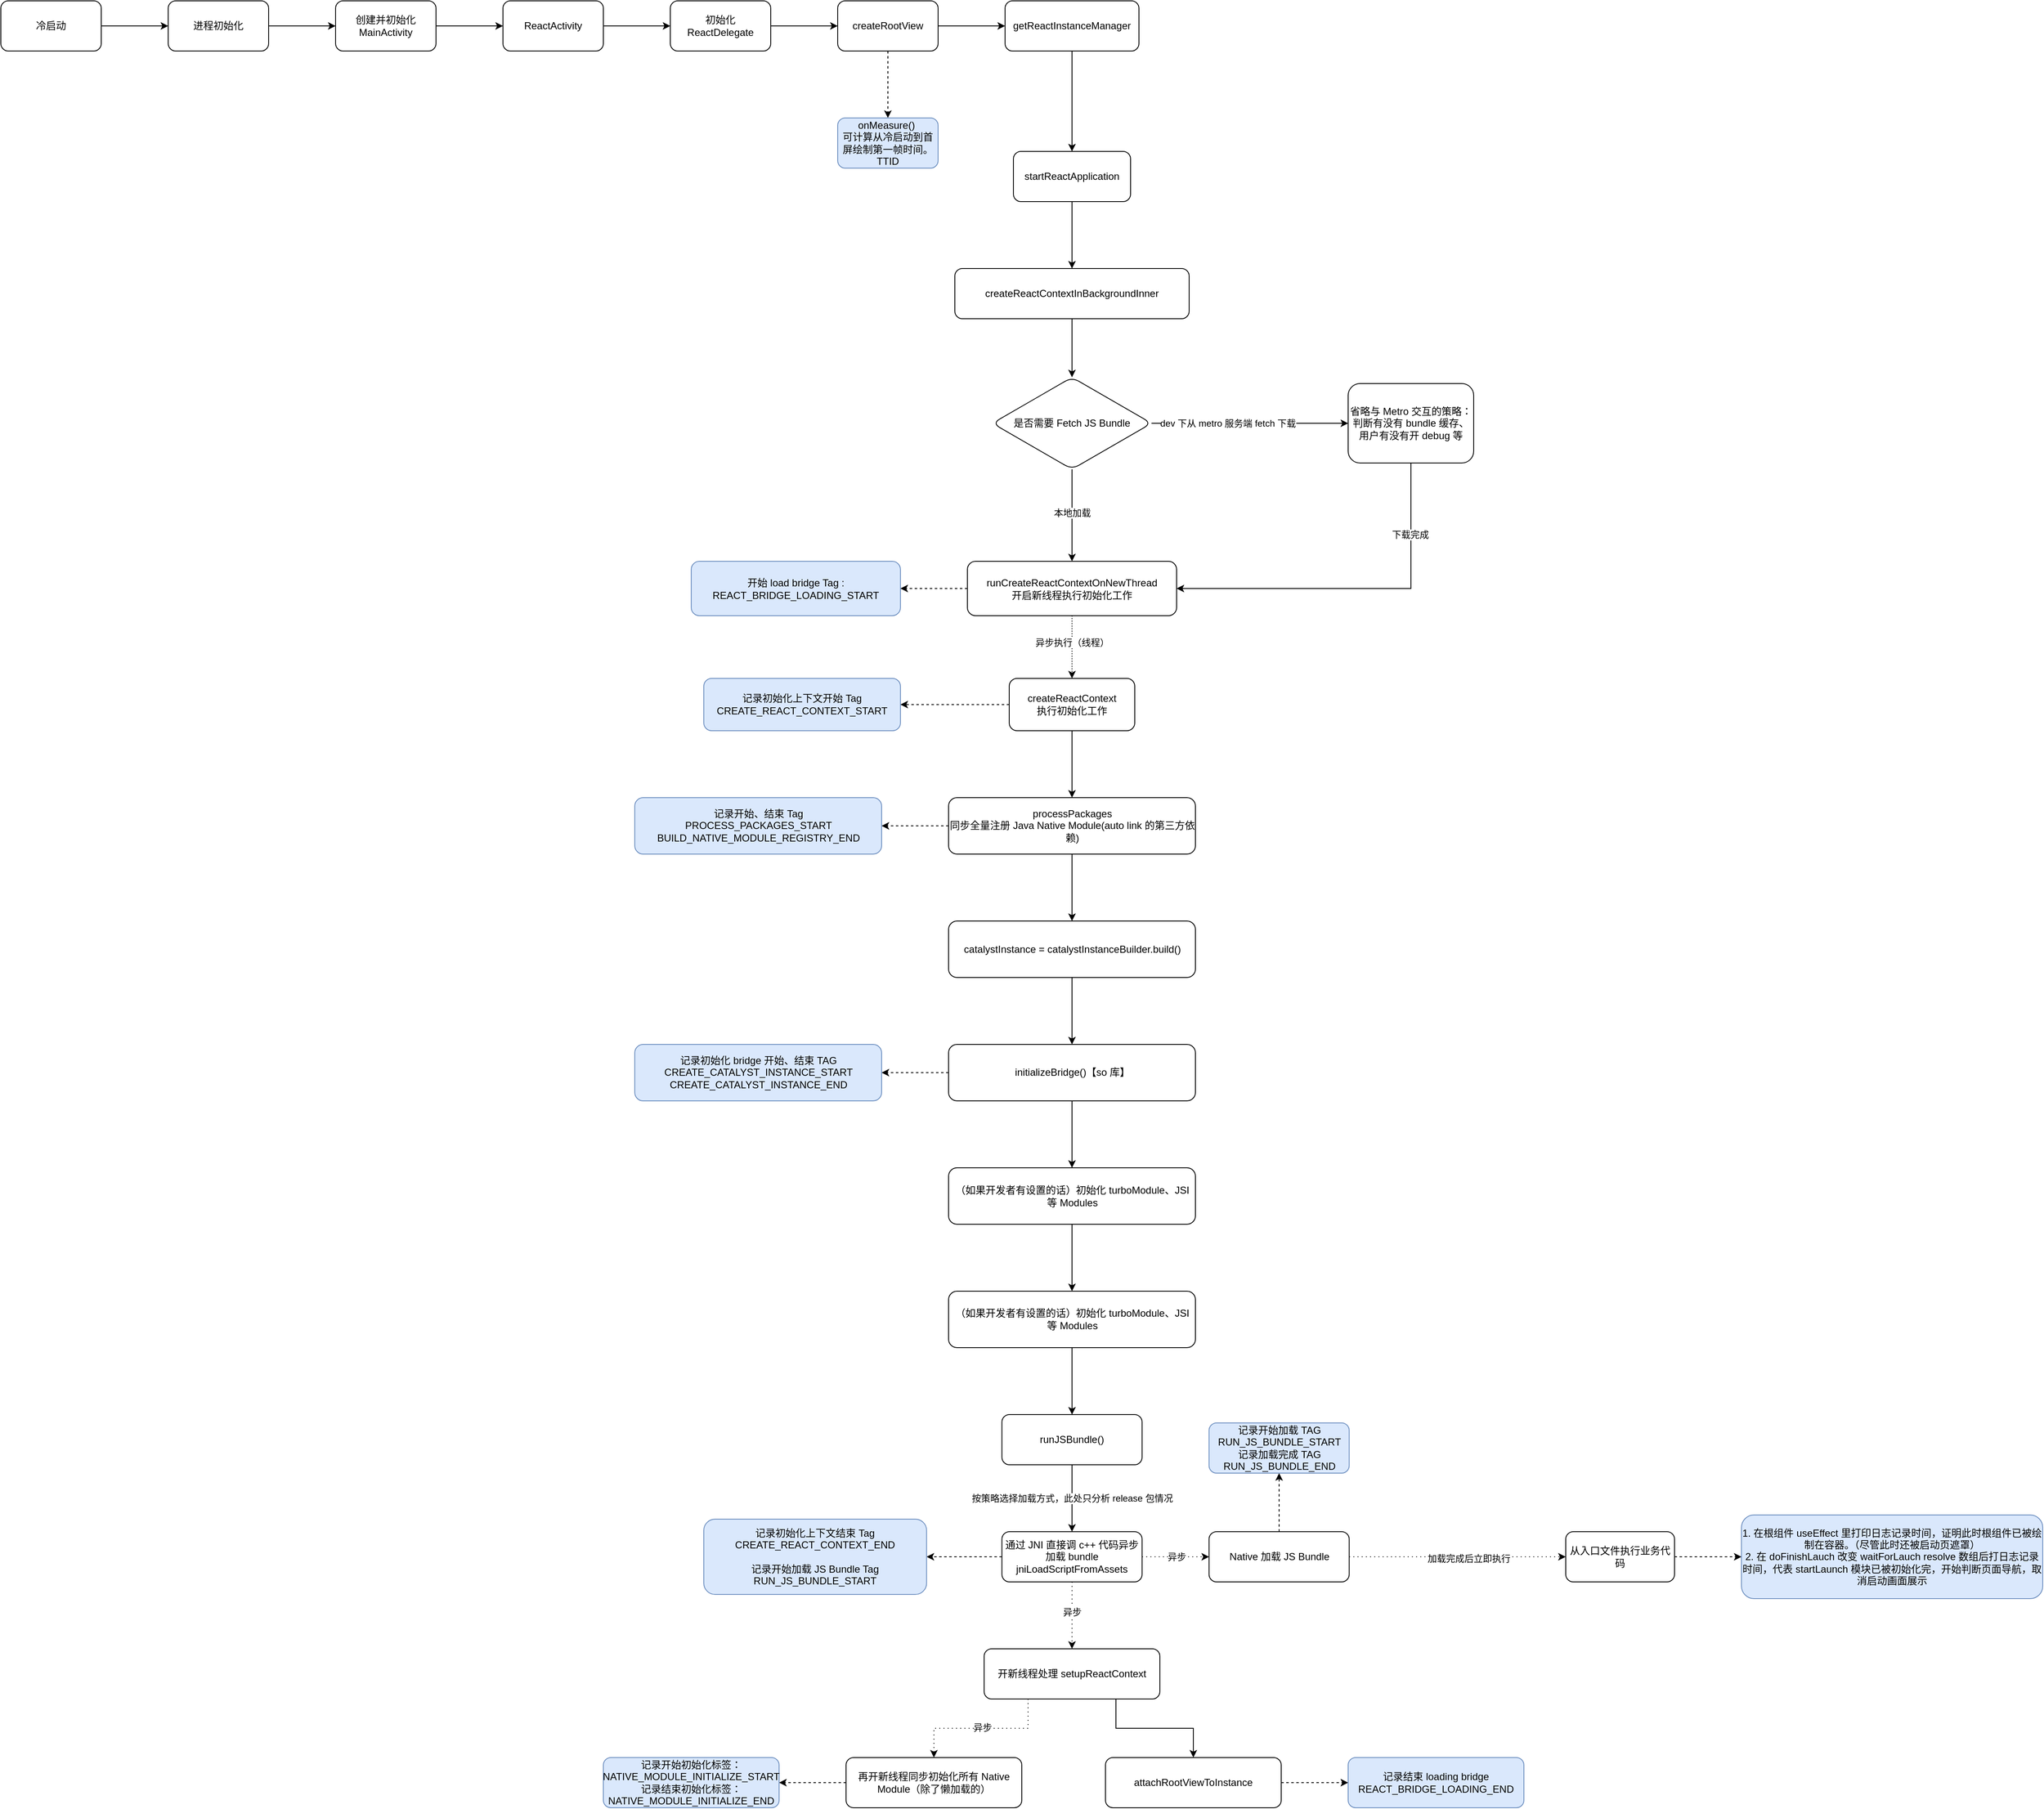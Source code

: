 <mxfile version="22.1.2" type="github">
  <diagram name="第 1 页" id="JWHxzgRKwtt8k-8PDTWB">
    <mxGraphModel dx="2183" dy="1184" grid="1" gridSize="10" guides="1" tooltips="1" connect="1" arrows="1" fold="1" page="1" pageScale="1" pageWidth="827" pageHeight="1169" math="0" shadow="0">
      <root>
        <mxCell id="0" />
        <mxCell id="1" parent="0" />
        <mxCell id="OL5lFth6ROFDvuXjXP_k-3" value="" style="edgeStyle=orthogonalEdgeStyle;rounded=0;orthogonalLoop=1;jettySize=auto;html=1;" parent="1" source="OL5lFth6ROFDvuXjXP_k-1" target="OL5lFth6ROFDvuXjXP_k-2" edge="1">
          <mxGeometry relative="1" as="geometry" />
        </mxCell>
        <mxCell id="OL5lFth6ROFDvuXjXP_k-1" value="冷启动" style="rounded=1;whiteSpace=wrap;html=1;" parent="1" vertex="1">
          <mxGeometry x="10" y="190" width="120" height="60" as="geometry" />
        </mxCell>
        <mxCell id="OL5lFth6ROFDvuXjXP_k-5" value="" style="edgeStyle=orthogonalEdgeStyle;rounded=0;orthogonalLoop=1;jettySize=auto;html=1;" parent="1" source="OL5lFth6ROFDvuXjXP_k-2" target="OL5lFth6ROFDvuXjXP_k-4" edge="1">
          <mxGeometry relative="1" as="geometry" />
        </mxCell>
        <mxCell id="OL5lFth6ROFDvuXjXP_k-2" value="进程初始化" style="rounded=1;whiteSpace=wrap;html=1;" parent="1" vertex="1">
          <mxGeometry x="210" y="190" width="120" height="60" as="geometry" />
        </mxCell>
        <mxCell id="OL5lFth6ROFDvuXjXP_k-7" value="" style="edgeStyle=orthogonalEdgeStyle;rounded=0;orthogonalLoop=1;jettySize=auto;html=1;" parent="1" source="OL5lFth6ROFDvuXjXP_k-4" target="OL5lFth6ROFDvuXjXP_k-6" edge="1">
          <mxGeometry relative="1" as="geometry" />
        </mxCell>
        <mxCell id="OL5lFth6ROFDvuXjXP_k-4" value="创建并初始化 MainActivity" style="rounded=1;whiteSpace=wrap;html=1;" parent="1" vertex="1">
          <mxGeometry x="410" y="190" width="120" height="60" as="geometry" />
        </mxCell>
        <mxCell id="OL5lFth6ROFDvuXjXP_k-11" value="" style="edgeStyle=orthogonalEdgeStyle;rounded=0;orthogonalLoop=1;jettySize=auto;html=1;" parent="1" source="OL5lFth6ROFDvuXjXP_k-6" target="OL5lFth6ROFDvuXjXP_k-10" edge="1">
          <mxGeometry relative="1" as="geometry" />
        </mxCell>
        <mxCell id="OL5lFth6ROFDvuXjXP_k-6" value="ReactActivity" style="rounded=1;whiteSpace=wrap;html=1;" parent="1" vertex="1">
          <mxGeometry x="610" y="190" width="120" height="60" as="geometry" />
        </mxCell>
        <mxCell id="OL5lFth6ROFDvuXjXP_k-13" value="" style="edgeStyle=orthogonalEdgeStyle;rounded=0;orthogonalLoop=1;jettySize=auto;html=1;" parent="1" source="OL5lFth6ROFDvuXjXP_k-10" target="OL5lFth6ROFDvuXjXP_k-12" edge="1">
          <mxGeometry relative="1" as="geometry" />
        </mxCell>
        <mxCell id="OL5lFth6ROFDvuXjXP_k-10" value="初始化 ReactDelegate" style="rounded=1;whiteSpace=wrap;html=1;" parent="1" vertex="1">
          <mxGeometry x="810" y="190" width="120" height="60" as="geometry" />
        </mxCell>
        <mxCell id="OL5lFth6ROFDvuXjXP_k-15" value="" style="edgeStyle=orthogonalEdgeStyle;rounded=0;orthogonalLoop=1;jettySize=auto;html=1;" parent="1" source="OL5lFth6ROFDvuXjXP_k-12" target="OL5lFth6ROFDvuXjXP_k-14" edge="1">
          <mxGeometry relative="1" as="geometry" />
        </mxCell>
        <mxCell id="OL5lFth6ROFDvuXjXP_k-19" value="" style="edgeStyle=orthogonalEdgeStyle;rounded=0;orthogonalLoop=1;jettySize=auto;html=1;dashed=1;" parent="1" source="OL5lFth6ROFDvuXjXP_k-12" target="OL5lFth6ROFDvuXjXP_k-18" edge="1">
          <mxGeometry relative="1" as="geometry" />
        </mxCell>
        <mxCell id="OL5lFth6ROFDvuXjXP_k-12" value="createRootView" style="rounded=1;whiteSpace=wrap;html=1;" parent="1" vertex="1">
          <mxGeometry x="1010" y="190" width="120" height="60" as="geometry" />
        </mxCell>
        <mxCell id="OL5lFth6ROFDvuXjXP_k-23" value="" style="edgeStyle=orthogonalEdgeStyle;rounded=0;orthogonalLoop=1;jettySize=auto;html=1;" parent="1" source="OL5lFth6ROFDvuXjXP_k-14" target="OL5lFth6ROFDvuXjXP_k-22" edge="1">
          <mxGeometry relative="1" as="geometry" />
        </mxCell>
        <mxCell id="OL5lFth6ROFDvuXjXP_k-14" value="getReactInstanceManager" style="rounded=1;whiteSpace=wrap;html=1;" parent="1" vertex="1">
          <mxGeometry x="1210" y="190" width="160" height="60" as="geometry" />
        </mxCell>
        <mxCell id="OL5lFth6ROFDvuXjXP_k-18" value="onMeasure()&amp;nbsp;&lt;br&gt;可计算从冷启动到首屏绘制第一帧时间。&lt;br&gt;TTID" style="rounded=1;whiteSpace=wrap;html=1;fillColor=#dae8fc;strokeColor=#6c8ebf;" parent="1" vertex="1">
          <mxGeometry x="1010" y="330" width="120" height="60" as="geometry" />
        </mxCell>
        <mxCell id="OL5lFth6ROFDvuXjXP_k-25" value="" style="edgeStyle=orthogonalEdgeStyle;rounded=0;orthogonalLoop=1;jettySize=auto;html=1;" parent="1" source="OL5lFth6ROFDvuXjXP_k-22" target="OL5lFth6ROFDvuXjXP_k-24" edge="1">
          <mxGeometry relative="1" as="geometry" />
        </mxCell>
        <mxCell id="OL5lFth6ROFDvuXjXP_k-22" value="startReactApplication" style="whiteSpace=wrap;html=1;rounded=1;" parent="1" vertex="1">
          <mxGeometry x="1220" y="370" width="140" height="60" as="geometry" />
        </mxCell>
        <mxCell id="OL5lFth6ROFDvuXjXP_k-27" value="" style="edgeStyle=orthogonalEdgeStyle;rounded=0;orthogonalLoop=1;jettySize=auto;html=1;" parent="1" source="OL5lFth6ROFDvuXjXP_k-24" target="OL5lFth6ROFDvuXjXP_k-26" edge="1">
          <mxGeometry relative="1" as="geometry" />
        </mxCell>
        <mxCell id="OL5lFth6ROFDvuXjXP_k-24" value="createReactContextInBackgroundInner" style="whiteSpace=wrap;html=1;rounded=1;" parent="1" vertex="1">
          <mxGeometry x="1150" y="510" width="280" height="60" as="geometry" />
        </mxCell>
        <mxCell id="OL5lFth6ROFDvuXjXP_k-30" value="" style="edgeStyle=orthogonalEdgeStyle;rounded=0;orthogonalLoop=1;jettySize=auto;html=1;" parent="1" source="OL5lFth6ROFDvuXjXP_k-26" target="OL5lFth6ROFDvuXjXP_k-29" edge="1">
          <mxGeometry relative="1" as="geometry" />
        </mxCell>
        <mxCell id="OL5lFth6ROFDvuXjXP_k-31" value="dev 下从 metro 服务端 fetch 下载" style="edgeLabel;html=1;align=center;verticalAlign=middle;resizable=0;points=[];" parent="OL5lFth6ROFDvuXjXP_k-30" vertex="1" connectable="0">
          <mxGeometry x="-0.235" y="-3" relative="1" as="geometry">
            <mxPoint x="1" y="-3" as="offset" />
          </mxGeometry>
        </mxCell>
        <mxCell id="OL5lFth6ROFDvuXjXP_k-33" value="" style="edgeStyle=orthogonalEdgeStyle;rounded=0;orthogonalLoop=1;jettySize=auto;html=1;" parent="1" source="OL5lFth6ROFDvuXjXP_k-26" target="OL5lFth6ROFDvuXjXP_k-32" edge="1">
          <mxGeometry relative="1" as="geometry" />
        </mxCell>
        <mxCell id="OL5lFth6ROFDvuXjXP_k-34" value="本地加载" style="edgeLabel;html=1;align=center;verticalAlign=middle;resizable=0;points=[];" parent="OL5lFth6ROFDvuXjXP_k-33" vertex="1" connectable="0">
          <mxGeometry x="-0.105" y="1" relative="1" as="geometry">
            <mxPoint x="-1" y="3" as="offset" />
          </mxGeometry>
        </mxCell>
        <mxCell id="OL5lFth6ROFDvuXjXP_k-26" value="是否需要 Fetch JS Bundle" style="rhombus;whiteSpace=wrap;html=1;rounded=1;" parent="1" vertex="1">
          <mxGeometry x="1195" y="640" width="190" height="110" as="geometry" />
        </mxCell>
        <mxCell id="OL5lFth6ROFDvuXjXP_k-42" style="edgeStyle=orthogonalEdgeStyle;rounded=0;orthogonalLoop=1;jettySize=auto;html=1;exitX=0.5;exitY=1;exitDx=0;exitDy=0;entryX=1;entryY=0.5;entryDx=0;entryDy=0;" parent="1" source="OL5lFth6ROFDvuXjXP_k-29" target="OL5lFth6ROFDvuXjXP_k-32" edge="1">
          <mxGeometry relative="1" as="geometry" />
        </mxCell>
        <mxCell id="OL5lFth6ROFDvuXjXP_k-43" value="下载完成" style="edgeLabel;html=1;align=center;verticalAlign=middle;resizable=0;points=[];" parent="OL5lFth6ROFDvuXjXP_k-42" vertex="1" connectable="0">
          <mxGeometry x="-0.602" y="-1" relative="1" as="geometry">
            <mxPoint as="offset" />
          </mxGeometry>
        </mxCell>
        <mxCell id="OL5lFth6ROFDvuXjXP_k-29" value="省略与 Metro 交互的策略：判断有没有 bundle 缓存、用户有没有开 debug 等" style="whiteSpace=wrap;html=1;rounded=1;" parent="1" vertex="1">
          <mxGeometry x="1620" y="647.5" width="150" height="95" as="geometry" />
        </mxCell>
        <mxCell id="OL5lFth6ROFDvuXjXP_k-37" value="" style="edgeStyle=orthogonalEdgeStyle;rounded=0;orthogonalLoop=1;jettySize=auto;html=1;dashed=1;" parent="1" source="OL5lFth6ROFDvuXjXP_k-32" target="OL5lFth6ROFDvuXjXP_k-36" edge="1">
          <mxGeometry relative="1" as="geometry" />
        </mxCell>
        <mxCell id="OL5lFth6ROFDvuXjXP_k-45" value="" style="edgeStyle=orthogonalEdgeStyle;rounded=0;orthogonalLoop=1;jettySize=auto;html=1;dashed=1;dashPattern=1 2;" parent="1" source="OL5lFth6ROFDvuXjXP_k-32" target="OL5lFth6ROFDvuXjXP_k-44" edge="1">
          <mxGeometry relative="1" as="geometry" />
        </mxCell>
        <mxCell id="OL5lFth6ROFDvuXjXP_k-57" value="异步执行（线程）" style="edgeLabel;html=1;align=center;verticalAlign=middle;resizable=0;points=[];" parent="OL5lFth6ROFDvuXjXP_k-45" vertex="1" connectable="0">
          <mxGeometry x="-0.147" relative="1" as="geometry">
            <mxPoint as="offset" />
          </mxGeometry>
        </mxCell>
        <mxCell id="OL5lFth6ROFDvuXjXP_k-32" value="runCreateReactContextOnNewThread&lt;br&gt;开启新线程执行初始化工作" style="whiteSpace=wrap;html=1;rounded=1;" parent="1" vertex="1">
          <mxGeometry x="1165" y="860" width="250" height="65" as="geometry" />
        </mxCell>
        <mxCell id="OL5lFth6ROFDvuXjXP_k-36" value="&lt;div&gt;开始 load bridge Tag :&lt;/div&gt;&lt;div&gt;REACT_BRIDGE_LOADING_START&lt;/div&gt;" style="whiteSpace=wrap;html=1;rounded=1;fillColor=#dae8fc;strokeColor=#6c8ebf;" parent="1" vertex="1">
          <mxGeometry x="835" y="860" width="250" height="65" as="geometry" />
        </mxCell>
        <mxCell id="OL5lFth6ROFDvuXjXP_k-50" value="" style="edgeStyle=orthogonalEdgeStyle;rounded=0;orthogonalLoop=1;jettySize=auto;html=1;dashed=1;" parent="1" source="OL5lFth6ROFDvuXjXP_k-44" target="OL5lFth6ROFDvuXjXP_k-49" edge="1">
          <mxGeometry relative="1" as="geometry" />
        </mxCell>
        <mxCell id="OL5lFth6ROFDvuXjXP_k-54" value="" style="edgeStyle=orthogonalEdgeStyle;rounded=0;orthogonalLoop=1;jettySize=auto;html=1;" parent="1" source="OL5lFth6ROFDvuXjXP_k-44" target="OL5lFth6ROFDvuXjXP_k-53" edge="1">
          <mxGeometry relative="1" as="geometry" />
        </mxCell>
        <mxCell id="OL5lFth6ROFDvuXjXP_k-44" value="createReactContext&lt;br&gt;执行初始化工作" style="whiteSpace=wrap;html=1;rounded=1;" parent="1" vertex="1">
          <mxGeometry x="1215" y="1000" width="150" height="62.5" as="geometry" />
        </mxCell>
        <mxCell id="OL5lFth6ROFDvuXjXP_k-49" value="记录初始化上下文开始 Tag&lt;br&gt;CREATE_REACT_CONTEXT_START" style="whiteSpace=wrap;html=1;rounded=1;fillColor=#dae8fc;strokeColor=#6c8ebf;" parent="1" vertex="1">
          <mxGeometry x="850" y="1000" width="235" height="62.5" as="geometry" />
        </mxCell>
        <mxCell id="OL5lFth6ROFDvuXjXP_k-59" value="" style="edgeStyle=orthogonalEdgeStyle;rounded=0;orthogonalLoop=1;jettySize=auto;html=1;dashed=1;" parent="1" source="OL5lFth6ROFDvuXjXP_k-53" target="OL5lFth6ROFDvuXjXP_k-58" edge="1">
          <mxGeometry relative="1" as="geometry" />
        </mxCell>
        <mxCell id="OL5lFth6ROFDvuXjXP_k-61" value="" style="edgeStyle=orthogonalEdgeStyle;rounded=0;orthogonalLoop=1;jettySize=auto;html=1;" parent="1" source="OL5lFth6ROFDvuXjXP_k-53" target="OL5lFth6ROFDvuXjXP_k-60" edge="1">
          <mxGeometry relative="1" as="geometry" />
        </mxCell>
        <mxCell id="OL5lFth6ROFDvuXjXP_k-53" value="processPackages&lt;br&gt;同步全量注册 Java Native Module(auto link 的第三方依赖)" style="whiteSpace=wrap;html=1;rounded=1;" parent="1" vertex="1">
          <mxGeometry x="1142.5" y="1142.5" width="295" height="67.5" as="geometry" />
        </mxCell>
        <mxCell id="OL5lFth6ROFDvuXjXP_k-58" value="记录开始、结束 Tag&lt;br style=&quot;border-color: var(--border-color);&quot;&gt;PROCESS_PACKAGES_START&lt;br style=&quot;border-color: var(--border-color);&quot;&gt;BUILD_NATIVE_MODULE_REGISTRY_END" style="whiteSpace=wrap;html=1;rounded=1;fillColor=#dae8fc;strokeColor=#6c8ebf;" parent="1" vertex="1">
          <mxGeometry x="767.5" y="1142.5" width="295" height="67.5" as="geometry" />
        </mxCell>
        <mxCell id="OL5lFth6ROFDvuXjXP_k-65" value="" style="edgeStyle=orthogonalEdgeStyle;rounded=0;orthogonalLoop=1;jettySize=auto;html=1;" parent="1" source="OL5lFth6ROFDvuXjXP_k-60" target="OL5lFth6ROFDvuXjXP_k-64" edge="1">
          <mxGeometry relative="1" as="geometry" />
        </mxCell>
        <mxCell id="OL5lFth6ROFDvuXjXP_k-60" value="catalystInstance = catalystInstanceBuilder.build()" style="whiteSpace=wrap;html=1;rounded=1;" parent="1" vertex="1">
          <mxGeometry x="1142.5" y="1290" width="295" height="67.5" as="geometry" />
        </mxCell>
        <mxCell id="OL5lFth6ROFDvuXjXP_k-67" value="" style="edgeStyle=orthogonalEdgeStyle;rounded=0;orthogonalLoop=1;jettySize=auto;html=1;dashed=1;" parent="1" source="OL5lFth6ROFDvuXjXP_k-64" target="OL5lFth6ROFDvuXjXP_k-66" edge="1">
          <mxGeometry relative="1" as="geometry" />
        </mxCell>
        <mxCell id="OL5lFth6ROFDvuXjXP_k-69" value="" style="edgeStyle=orthogonalEdgeStyle;rounded=0;orthogonalLoop=1;jettySize=auto;html=1;" parent="1" source="OL5lFth6ROFDvuXjXP_k-64" target="OL5lFth6ROFDvuXjXP_k-68" edge="1">
          <mxGeometry relative="1" as="geometry" />
        </mxCell>
        <mxCell id="OL5lFth6ROFDvuXjXP_k-64" value="initializeBridge()【so 库】" style="whiteSpace=wrap;html=1;rounded=1;" parent="1" vertex="1">
          <mxGeometry x="1142.5" y="1437.5" width="295" height="67.5" as="geometry" />
        </mxCell>
        <mxCell id="OL5lFth6ROFDvuXjXP_k-66" value="记录初始化 bridge 开始、结束 TAG&lt;br&gt;CREATE_CATALYST_INSTANCE_START&lt;br&gt;CREATE_CATALYST_INSTANCE_END" style="whiteSpace=wrap;html=1;rounded=1;fillColor=#dae8fc;strokeColor=#6c8ebf;" parent="1" vertex="1">
          <mxGeometry x="767.5" y="1437.5" width="295" height="67.5" as="geometry" />
        </mxCell>
        <mxCell id="OL5lFth6ROFDvuXjXP_k-71" value="" style="edgeStyle=orthogonalEdgeStyle;rounded=0;orthogonalLoop=1;jettySize=auto;html=1;" parent="1" source="OL5lFth6ROFDvuXjXP_k-68" target="OL5lFth6ROFDvuXjXP_k-70" edge="1">
          <mxGeometry relative="1" as="geometry" />
        </mxCell>
        <mxCell id="OL5lFth6ROFDvuXjXP_k-68" value="（如果开发者有设置的话）初始化 turboModule、JSI 等 Modules" style="whiteSpace=wrap;html=1;rounded=1;" parent="1" vertex="1">
          <mxGeometry x="1142.5" y="1585" width="295" height="67.5" as="geometry" />
        </mxCell>
        <mxCell id="OL5lFth6ROFDvuXjXP_k-73" value="" style="edgeStyle=orthogonalEdgeStyle;rounded=0;orthogonalLoop=1;jettySize=auto;html=1;" parent="1" source="OL5lFth6ROFDvuXjXP_k-70" target="OL5lFth6ROFDvuXjXP_k-72" edge="1">
          <mxGeometry relative="1" as="geometry" />
        </mxCell>
        <mxCell id="OL5lFth6ROFDvuXjXP_k-70" value="（如果开发者有设置的话）初始化 turboModule、JSI 等 Modules" style="whiteSpace=wrap;html=1;rounded=1;" parent="1" vertex="1">
          <mxGeometry x="1142.5" y="1732.5" width="295" height="67.5" as="geometry" />
        </mxCell>
        <mxCell id="OL5lFth6ROFDvuXjXP_k-75" value="" style="edgeStyle=orthogonalEdgeStyle;rounded=0;orthogonalLoop=1;jettySize=auto;html=1;" parent="1" source="OL5lFth6ROFDvuXjXP_k-72" target="OL5lFth6ROFDvuXjXP_k-74" edge="1">
          <mxGeometry relative="1" as="geometry" />
        </mxCell>
        <mxCell id="OL5lFth6ROFDvuXjXP_k-76" value="按策略选择加载方式，此处只分析 release 包情况" style="edgeLabel;html=1;align=center;verticalAlign=middle;resizable=0;points=[];" parent="OL5lFth6ROFDvuXjXP_k-75" vertex="1" connectable="0">
          <mxGeometry x="-0.25" y="-2" relative="1" as="geometry">
            <mxPoint x="2" y="10" as="offset" />
          </mxGeometry>
        </mxCell>
        <mxCell id="OL5lFth6ROFDvuXjXP_k-72" value="runJSBundle()" style="whiteSpace=wrap;html=1;rounded=1;" parent="1" vertex="1">
          <mxGeometry x="1206.25" y="1880" width="167.5" height="60" as="geometry" />
        </mxCell>
        <mxCell id="OL5lFth6ROFDvuXjXP_k-78" value="" style="edgeStyle=orthogonalEdgeStyle;rounded=0;orthogonalLoop=1;jettySize=auto;html=1;dashed=1;" parent="1" source="OL5lFth6ROFDvuXjXP_k-74" target="OL5lFth6ROFDvuXjXP_k-77" edge="1">
          <mxGeometry relative="1" as="geometry" />
        </mxCell>
        <mxCell id="OL5lFth6ROFDvuXjXP_k-82" value="" style="edgeStyle=orthogonalEdgeStyle;rounded=0;orthogonalLoop=1;jettySize=auto;html=1;dashed=1;dashPattern=1 4;" parent="1" source="OL5lFth6ROFDvuXjXP_k-74" target="OL5lFth6ROFDvuXjXP_k-81" edge="1">
          <mxGeometry relative="1" as="geometry" />
        </mxCell>
        <mxCell id="OL5lFth6ROFDvuXjXP_k-83" value="异步" style="edgeLabel;html=1;align=center;verticalAlign=middle;resizable=0;points=[];" parent="OL5lFth6ROFDvuXjXP_k-82" vertex="1" connectable="0">
          <mxGeometry x="-0.244" y="-3" relative="1" as="geometry">
            <mxPoint x="11" y="-3" as="offset" />
          </mxGeometry>
        </mxCell>
        <mxCell id="OL5lFth6ROFDvuXjXP_k-85" value="" style="edgeStyle=orthogonalEdgeStyle;rounded=0;orthogonalLoop=1;jettySize=auto;html=1;dashed=1;dashPattern=1 4;" parent="1" source="OL5lFth6ROFDvuXjXP_k-74" target="OL5lFth6ROFDvuXjXP_k-84" edge="1">
          <mxGeometry relative="1" as="geometry" />
        </mxCell>
        <mxCell id="OL5lFth6ROFDvuXjXP_k-86" value="异步" style="edgeLabel;html=1;align=center;verticalAlign=middle;resizable=0;points=[];" parent="OL5lFth6ROFDvuXjXP_k-85" vertex="1" connectable="0">
          <mxGeometry x="-0.101" relative="1" as="geometry">
            <mxPoint as="offset" />
          </mxGeometry>
        </mxCell>
        <mxCell id="OL5lFth6ROFDvuXjXP_k-74" value="通过 JNI 直接调 c++ 代码异步加载 bundle&lt;br&gt;jniLoadScriptFromAssets" style="whiteSpace=wrap;html=1;rounded=1;" parent="1" vertex="1">
          <mxGeometry x="1206.25" y="2020" width="167.5" height="60" as="geometry" />
        </mxCell>
        <mxCell id="OL5lFth6ROFDvuXjXP_k-77" value="记录初始化上下文结束 Tag&lt;br&gt;CREATE_REACT_CONTEXT_END&lt;br&gt;&lt;br&gt;记录开始加载 JS Bundle Tag&lt;br&gt;RUN_JS_BUNDLE_START" style="whiteSpace=wrap;html=1;rounded=1;fillColor=#dae8fc;strokeColor=#6c8ebf;" parent="1" vertex="1">
          <mxGeometry x="850" y="2005" width="266.25" height="90" as="geometry" />
        </mxCell>
        <mxCell id="OL5lFth6ROFDvuXjXP_k-99" value="" style="edgeStyle=orthogonalEdgeStyle;rounded=0;orthogonalLoop=1;jettySize=auto;html=1;dashed=1;" parent="1" source="OL5lFth6ROFDvuXjXP_k-81" target="OL5lFth6ROFDvuXjXP_k-98" edge="1">
          <mxGeometry relative="1" as="geometry" />
        </mxCell>
        <mxCell id="OL5lFth6ROFDvuXjXP_k-101" value="" style="edgeStyle=orthogonalEdgeStyle;rounded=0;orthogonalLoop=1;jettySize=auto;html=1;dashed=1;dashPattern=1 4;" parent="1" source="OL5lFth6ROFDvuXjXP_k-81" target="OL5lFth6ROFDvuXjXP_k-100" edge="1">
          <mxGeometry relative="1" as="geometry" />
        </mxCell>
        <mxCell id="OL5lFth6ROFDvuXjXP_k-103" value="加载完成后立即执行" style="edgeLabel;html=1;align=center;verticalAlign=middle;resizable=0;points=[];" parent="OL5lFth6ROFDvuXjXP_k-101" vertex="1" connectable="0">
          <mxGeometry x="0.096" y="-2" relative="1" as="geometry">
            <mxPoint as="offset" />
          </mxGeometry>
        </mxCell>
        <mxCell id="OL5lFth6ROFDvuXjXP_k-81" value="Native 加载 JS Bundle" style="whiteSpace=wrap;html=1;rounded=1;" parent="1" vertex="1">
          <mxGeometry x="1453.75" y="2020" width="167.5" height="60" as="geometry" />
        </mxCell>
        <mxCell id="OL5lFth6ROFDvuXjXP_k-88" style="edgeStyle=orthogonalEdgeStyle;rounded=0;orthogonalLoop=1;jettySize=auto;html=1;exitX=0.25;exitY=1;exitDx=0;exitDy=0;dashed=1;dashPattern=1 4;" parent="1" source="OL5lFth6ROFDvuXjXP_k-84" target="OL5lFth6ROFDvuXjXP_k-87" edge="1">
          <mxGeometry relative="1" as="geometry" />
        </mxCell>
        <mxCell id="OL5lFth6ROFDvuXjXP_k-89" value="异步" style="edgeLabel;html=1;align=center;verticalAlign=middle;resizable=0;points=[];" parent="OL5lFth6ROFDvuXjXP_k-88" vertex="1" connectable="0">
          <mxGeometry x="-0.018" y="-1" relative="1" as="geometry">
            <mxPoint as="offset" />
          </mxGeometry>
        </mxCell>
        <mxCell id="OL5lFth6ROFDvuXjXP_k-91" value="" style="edgeStyle=orthogonalEdgeStyle;rounded=0;orthogonalLoop=1;jettySize=auto;html=1;exitX=0.75;exitY=1;exitDx=0;exitDy=0;" parent="1" source="OL5lFth6ROFDvuXjXP_k-84" target="OL5lFth6ROFDvuXjXP_k-90" edge="1">
          <mxGeometry relative="1" as="geometry" />
        </mxCell>
        <mxCell id="OL5lFth6ROFDvuXjXP_k-84" value="开新线程处理&amp;nbsp;setupReactContext" style="whiteSpace=wrap;html=1;rounded=1;" parent="1" vertex="1">
          <mxGeometry x="1185" y="2160" width="210" height="60" as="geometry" />
        </mxCell>
        <mxCell id="OL5lFth6ROFDvuXjXP_k-95" value="" style="edgeStyle=orthogonalEdgeStyle;rounded=0;orthogonalLoop=1;jettySize=auto;html=1;dashed=1;" parent="1" source="OL5lFth6ROFDvuXjXP_k-87" target="OL5lFth6ROFDvuXjXP_k-94" edge="1">
          <mxGeometry relative="1" as="geometry" />
        </mxCell>
        <mxCell id="OL5lFth6ROFDvuXjXP_k-87" value="再开新线程同步初始化所有 Native Module（除了懒加载的）" style="whiteSpace=wrap;html=1;rounded=1;" parent="1" vertex="1">
          <mxGeometry x="1020" y="2290" width="210" height="60" as="geometry" />
        </mxCell>
        <mxCell id="OL5lFth6ROFDvuXjXP_k-93" value="" style="edgeStyle=orthogonalEdgeStyle;rounded=0;orthogonalLoop=1;jettySize=auto;html=1;dashed=1;" parent="1" source="OL5lFth6ROFDvuXjXP_k-90" target="OL5lFth6ROFDvuXjXP_k-92" edge="1">
          <mxGeometry relative="1" as="geometry" />
        </mxCell>
        <mxCell id="OL5lFth6ROFDvuXjXP_k-90" value="attachRootViewToInstance" style="whiteSpace=wrap;html=1;rounded=1;" parent="1" vertex="1">
          <mxGeometry x="1330" y="2290" width="210" height="60" as="geometry" />
        </mxCell>
        <mxCell id="OL5lFth6ROFDvuXjXP_k-92" value="记录结束 loading bridge&lt;br&gt;REACT_BRIDGE_LOADING_END" style="whiteSpace=wrap;html=1;rounded=1;fillColor=#dae8fc;strokeColor=#6c8ebf;" parent="1" vertex="1">
          <mxGeometry x="1620" y="2290" width="210" height="60" as="geometry" />
        </mxCell>
        <mxCell id="OL5lFth6ROFDvuXjXP_k-94" value="记录开始初始化标签：&lt;br&gt;NATIVE_MODULE_INITIALIZE_START&lt;br&gt;记录结束初始化标签：&lt;br&gt;NATIVE_MODULE_INITIALIZE_END" style="whiteSpace=wrap;html=1;rounded=1;fillColor=#dae8fc;strokeColor=#6c8ebf;" parent="1" vertex="1">
          <mxGeometry x="730" y="2290" width="210" height="60" as="geometry" />
        </mxCell>
        <mxCell id="OL5lFth6ROFDvuXjXP_k-98" value="记录开始加载 TAG&lt;br&gt;RUN_JS_BUNDLE_START&lt;br&gt;记录加载完成 TAG&lt;br&gt;RUN_JS_BUNDLE_END" style="whiteSpace=wrap;html=1;rounded=1;fillColor=#dae8fc;strokeColor=#6c8ebf;" parent="1" vertex="1">
          <mxGeometry x="1453.75" y="1890" width="167.5" height="60" as="geometry" />
        </mxCell>
        <mxCell id="OL5lFth6ROFDvuXjXP_k-105" value="" style="edgeStyle=orthogonalEdgeStyle;rounded=0;orthogonalLoop=1;jettySize=auto;html=1;dashed=1;" parent="1" source="OL5lFth6ROFDvuXjXP_k-100" target="OL5lFth6ROFDvuXjXP_k-104" edge="1">
          <mxGeometry relative="1" as="geometry" />
        </mxCell>
        <mxCell id="OL5lFth6ROFDvuXjXP_k-100" value="从入口文件执行业务代码" style="whiteSpace=wrap;html=1;rounded=1;" parent="1" vertex="1">
          <mxGeometry x="1880" y="2020" width="130" height="60" as="geometry" />
        </mxCell>
        <mxCell id="OL5lFth6ROFDvuXjXP_k-104" value="1. 在根组件 useEffect 里打印日志记录时间，证明此时根组件已被绘制在容器。（尽管此时还被启动页遮罩）&lt;br&gt;2. 在&amp;nbsp;doFinishLauch 改变&amp;nbsp;waitForLauch resolve 数组后打日志记录时间，代表&amp;nbsp;startLaunch 模块已被初始化完，开始判断页面导航，取消启动画面展示" style="whiteSpace=wrap;html=1;rounded=1;fillColor=#dae8fc;strokeColor=#6c8ebf;" parent="1" vertex="1">
          <mxGeometry x="2090" y="2000" width="360" height="100" as="geometry" />
        </mxCell>
      </root>
    </mxGraphModel>
  </diagram>
</mxfile>
